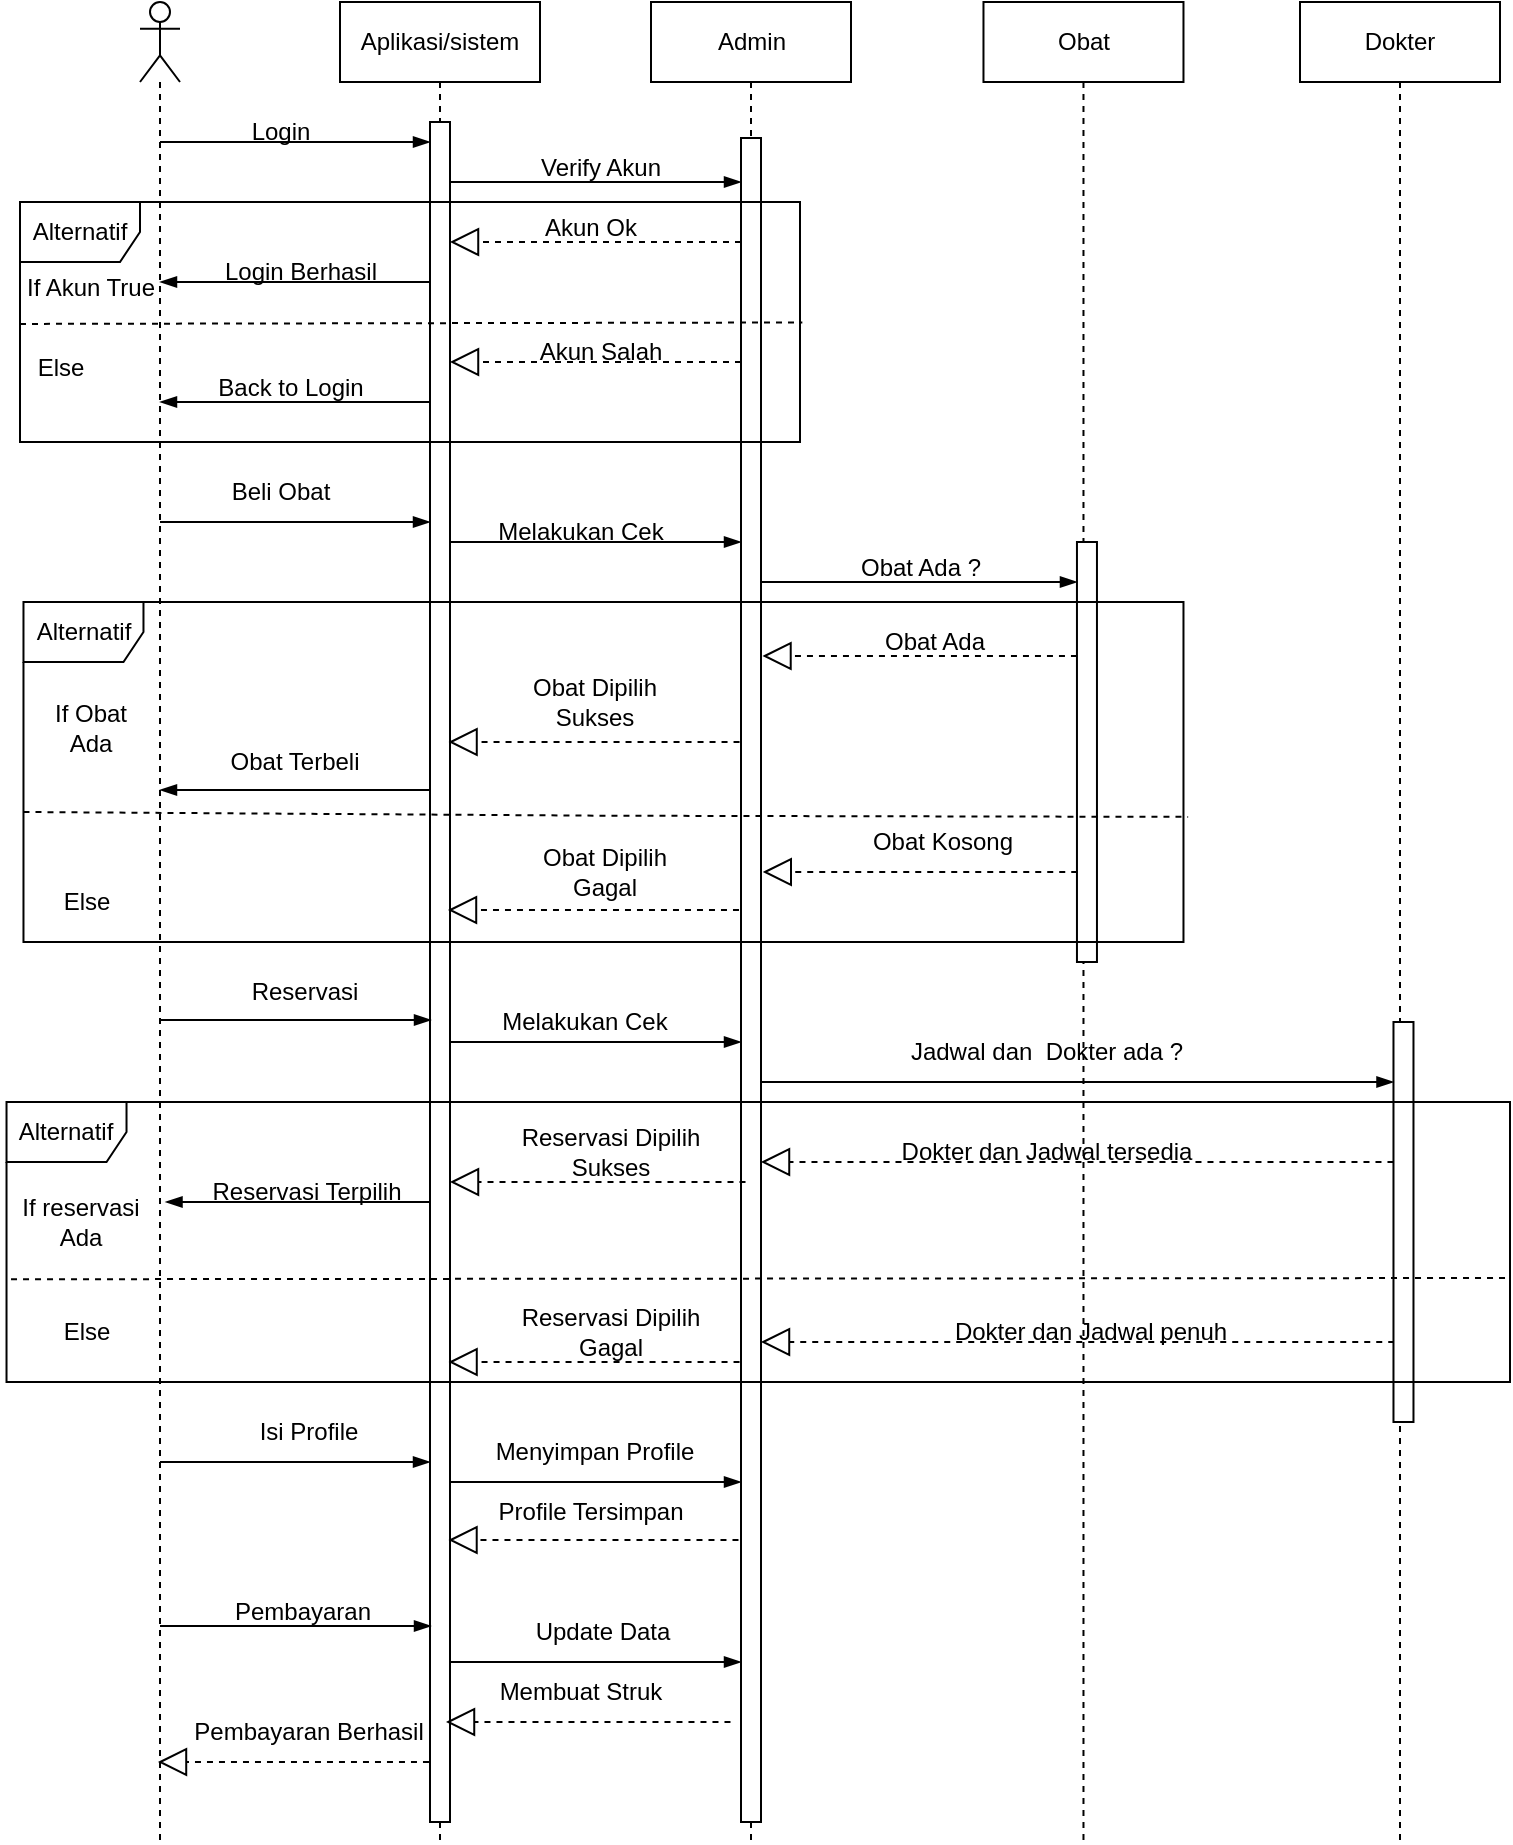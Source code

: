<mxfile version="21.5.2" type="device">
  <diagram name="Page-1" id="r4VTb0ssrBxQNhfeXtvr">
    <mxGraphModel dx="1050" dy="573" grid="1" gridSize="10" guides="1" tooltips="1" connect="1" arrows="1" fold="1" page="1" pageScale="1" pageWidth="850" pageHeight="1100" math="0" shadow="0">
      <root>
        <mxCell id="0" />
        <mxCell id="1" parent="0" />
        <mxCell id="B28JgsS_OCIwYc22QyEA-1" value="" style="shape=umlLifeline;perimeter=lifelinePerimeter;whiteSpace=wrap;html=1;container=1;dropTarget=0;collapsible=0;recursiveResize=0;outlineConnect=0;portConstraint=eastwest;newEdgeStyle={&quot;edgeStyle&quot;:&quot;elbowEdgeStyle&quot;,&quot;elbow&quot;:&quot;vertical&quot;,&quot;curved&quot;:0,&quot;rounded&quot;:0};participant=umlActor;" parent="1" vertex="1">
          <mxGeometry x="130" y="40" width="20" height="920" as="geometry" />
        </mxCell>
        <mxCell id="B28JgsS_OCIwYc22QyEA-2" value="Aplikasi/sistem" style="shape=umlLifeline;perimeter=lifelinePerimeter;whiteSpace=wrap;html=1;container=1;dropTarget=0;collapsible=0;recursiveResize=0;outlineConnect=0;portConstraint=eastwest;newEdgeStyle={&quot;edgeStyle&quot;:&quot;elbowEdgeStyle&quot;,&quot;elbow&quot;:&quot;vertical&quot;,&quot;curved&quot;:0,&quot;rounded&quot;:0};" parent="1" vertex="1">
          <mxGeometry x="230" y="40" width="100" height="920" as="geometry" />
        </mxCell>
        <mxCell id="B28JgsS_OCIwYc22QyEA-71" value="" style="html=1;points=[];perimeter=orthogonalPerimeter;outlineConnect=0;targetShapes=umlLifeline;portConstraint=eastwest;newEdgeStyle={&quot;edgeStyle&quot;:&quot;elbowEdgeStyle&quot;,&quot;elbow&quot;:&quot;vertical&quot;,&quot;curved&quot;:0,&quot;rounded&quot;:0};" parent="B28JgsS_OCIwYc22QyEA-2" vertex="1">
          <mxGeometry x="45" y="60" width="10" height="850" as="geometry" />
        </mxCell>
        <mxCell id="B28JgsS_OCIwYc22QyEA-3" value="Admin" style="shape=umlLifeline;perimeter=lifelinePerimeter;whiteSpace=wrap;html=1;container=1;dropTarget=0;collapsible=0;recursiveResize=0;outlineConnect=0;portConstraint=eastwest;newEdgeStyle={&quot;edgeStyle&quot;:&quot;elbowEdgeStyle&quot;,&quot;elbow&quot;:&quot;vertical&quot;,&quot;curved&quot;:0,&quot;rounded&quot;:0};" parent="1" vertex="1">
          <mxGeometry x="385.5" y="40" width="100" height="920" as="geometry" />
        </mxCell>
        <mxCell id="B28JgsS_OCIwYc22QyEA-72" value="" style="html=1;points=[];perimeter=orthogonalPerimeter;outlineConnect=0;targetShapes=umlLifeline;portConstraint=eastwest;newEdgeStyle={&quot;edgeStyle&quot;:&quot;elbowEdgeStyle&quot;,&quot;elbow&quot;:&quot;vertical&quot;,&quot;curved&quot;:0,&quot;rounded&quot;:0};" parent="B28JgsS_OCIwYc22QyEA-3" vertex="1">
          <mxGeometry x="45" y="68" width="10" height="842" as="geometry" />
        </mxCell>
        <mxCell id="B28JgsS_OCIwYc22QyEA-4" value="Obat" style="shape=umlLifeline;perimeter=lifelinePerimeter;whiteSpace=wrap;html=1;container=1;dropTarget=0;collapsible=0;recursiveResize=0;outlineConnect=0;portConstraint=eastwest;newEdgeStyle={&quot;edgeStyle&quot;:&quot;elbowEdgeStyle&quot;,&quot;elbow&quot;:&quot;vertical&quot;,&quot;curved&quot;:0,&quot;rounded&quot;:0};" parent="1" vertex="1">
          <mxGeometry x="551.74" y="40" width="100" height="920" as="geometry" />
        </mxCell>
        <mxCell id="B28JgsS_OCIwYc22QyEA-73" value="" style="html=1;points=[];perimeter=orthogonalPerimeter;outlineConnect=0;targetShapes=umlLifeline;portConstraint=eastwest;newEdgeStyle={&quot;edgeStyle&quot;:&quot;elbowEdgeStyle&quot;,&quot;elbow&quot;:&quot;vertical&quot;,&quot;curved&quot;:0,&quot;rounded&quot;:0};" parent="B28JgsS_OCIwYc22QyEA-4" vertex="1">
          <mxGeometry x="46.74" y="270" width="10" height="210" as="geometry" />
        </mxCell>
        <mxCell id="B28JgsS_OCIwYc22QyEA-7" value="" style="edgeStyle=elbowEdgeStyle;fontSize=12;html=1;endArrow=blockThin;endFill=1;rounded=0;" parent="1" source="B28JgsS_OCIwYc22QyEA-1" target="B28JgsS_OCIwYc22QyEA-71" edge="1">
          <mxGeometry width="160" relative="1" as="geometry">
            <mxPoint x="140" y="110" as="sourcePoint" />
            <mxPoint x="300" y="110" as="targetPoint" />
            <Array as="points">
              <mxPoint x="190" y="110" />
              <mxPoint x="210" y="190" />
            </Array>
          </mxGeometry>
        </mxCell>
        <mxCell id="B28JgsS_OCIwYc22QyEA-8" value="Login" style="text;html=1;align=center;verticalAlign=middle;resizable=0;points=[];autosize=1;strokeColor=none;fillColor=none;" parent="1" vertex="1">
          <mxGeometry x="175" y="90" width="50" height="30" as="geometry" />
        </mxCell>
        <mxCell id="B28JgsS_OCIwYc22QyEA-9" value="" style="edgeStyle=elbowEdgeStyle;fontSize=12;html=1;endArrow=blockThin;endFill=1;rounded=0;" parent="1" source="B28JgsS_OCIwYc22QyEA-71" target="B28JgsS_OCIwYc22QyEA-72" edge="1">
          <mxGeometry width="160" relative="1" as="geometry">
            <mxPoint x="290" y="130" as="sourcePoint" />
            <mxPoint x="430" y="130" as="targetPoint" />
            <Array as="points">
              <mxPoint x="340" y="130" />
              <mxPoint x="360" y="210" />
            </Array>
          </mxGeometry>
        </mxCell>
        <mxCell id="B28JgsS_OCIwYc22QyEA-10" value="Verify Akun" style="text;html=1;align=center;verticalAlign=middle;resizable=0;points=[];autosize=1;strokeColor=none;fillColor=none;" parent="1" vertex="1">
          <mxGeometry x="320" y="108" width="80" height="30" as="geometry" />
        </mxCell>
        <mxCell id="B28JgsS_OCIwYc22QyEA-15" value="" style="endArrow=block;dashed=1;endFill=0;endSize=12;html=1;rounded=0;" parent="1" source="B28JgsS_OCIwYc22QyEA-72" target="B28JgsS_OCIwYc22QyEA-71" edge="1">
          <mxGeometry width="160" relative="1" as="geometry">
            <mxPoint x="440" y="160" as="sourcePoint" />
            <mxPoint x="300" y="160" as="targetPoint" />
            <Array as="points">
              <mxPoint x="390" y="160" />
            </Array>
          </mxGeometry>
        </mxCell>
        <mxCell id="B28JgsS_OCIwYc22QyEA-16" value="Akun Ok" style="text;html=1;align=center;verticalAlign=middle;resizable=0;points=[];autosize=1;strokeColor=none;fillColor=none;" parent="1" vertex="1">
          <mxGeometry x="320" y="138" width="70" height="30" as="geometry" />
        </mxCell>
        <mxCell id="B28JgsS_OCIwYc22QyEA-17" value="Login Berhasil" style="text;html=1;align=center;verticalAlign=middle;resizable=0;points=[];autosize=1;strokeColor=none;fillColor=none;" parent="1" vertex="1">
          <mxGeometry x="160" y="160" width="100" height="30" as="geometry" />
        </mxCell>
        <mxCell id="B28JgsS_OCIwYc22QyEA-19" value="Alternatif" style="shape=umlFrame;whiteSpace=wrap;html=1;pointerEvents=0;" parent="1" vertex="1">
          <mxGeometry x="70" y="140" width="390" height="120" as="geometry" />
        </mxCell>
        <mxCell id="B28JgsS_OCIwYc22QyEA-21" value="" style="endArrow=block;dashed=1;endFill=0;endSize=12;html=1;rounded=0;" parent="1" source="B28JgsS_OCIwYc22QyEA-72" target="B28JgsS_OCIwYc22QyEA-71" edge="1">
          <mxGeometry width="160" relative="1" as="geometry">
            <mxPoint x="450" y="170" as="sourcePoint" />
            <mxPoint x="290" y="170" as="targetPoint" />
            <Array as="points">
              <mxPoint x="400" y="220" />
              <mxPoint x="310" y="220" />
            </Array>
          </mxGeometry>
        </mxCell>
        <mxCell id="B28JgsS_OCIwYc22QyEA-22" value="Akun Salah" style="text;html=1;align=center;verticalAlign=middle;resizable=0;points=[];autosize=1;strokeColor=none;fillColor=none;" parent="1" vertex="1">
          <mxGeometry x="320" y="200" width="80" height="30" as="geometry" />
        </mxCell>
        <mxCell id="B28JgsS_OCIwYc22QyEA-24" value="Back to Login" style="text;html=1;align=center;verticalAlign=middle;resizable=0;points=[];autosize=1;strokeColor=none;fillColor=none;" parent="1" vertex="1">
          <mxGeometry x="155" y="218" width="100" height="30" as="geometry" />
        </mxCell>
        <mxCell id="B28JgsS_OCIwYc22QyEA-25" value="" style="edgeStyle=elbowEdgeStyle;fontSize=12;html=1;endArrow=blockThin;endFill=1;rounded=0;" parent="1" source="B28JgsS_OCIwYc22QyEA-71" target="B28JgsS_OCIwYc22QyEA-1" edge="1">
          <mxGeometry width="160" relative="1" as="geometry">
            <mxPoint x="290" y="140" as="sourcePoint" />
            <mxPoint x="450" y="140" as="targetPoint" />
            <Array as="points">
              <mxPoint x="180" y="180" />
              <mxPoint x="260" y="170" />
              <mxPoint x="370" y="220" />
            </Array>
          </mxGeometry>
        </mxCell>
        <mxCell id="B28JgsS_OCIwYc22QyEA-26" value="" style="edgeStyle=elbowEdgeStyle;fontSize=12;html=1;endArrow=blockThin;endFill=1;rounded=0;" parent="1" source="B28JgsS_OCIwYc22QyEA-71" target="B28JgsS_OCIwYc22QyEA-1" edge="1">
          <mxGeometry width="160" relative="1" as="geometry">
            <mxPoint x="290" y="190" as="sourcePoint" />
            <mxPoint x="150" y="190" as="targetPoint" />
            <Array as="points">
              <mxPoint x="220" y="240" />
              <mxPoint x="190" y="190" />
              <mxPoint x="270" y="180" />
              <mxPoint x="380" y="230" />
            </Array>
          </mxGeometry>
        </mxCell>
        <mxCell id="B28JgsS_OCIwYc22QyEA-29" value="Beli Obat" style="text;html=1;align=center;verticalAlign=middle;resizable=0;points=[];autosize=1;strokeColor=none;fillColor=none;" parent="1" vertex="1">
          <mxGeometry x="165" y="270" width="70" height="30" as="geometry" />
        </mxCell>
        <mxCell id="B28JgsS_OCIwYc22QyEA-31" value="Melakukan Cek" style="text;html=1;align=center;verticalAlign=middle;resizable=0;points=[];autosize=1;strokeColor=none;fillColor=none;" parent="1" vertex="1">
          <mxGeometry x="295" y="290" width="110" height="30" as="geometry" />
        </mxCell>
        <mxCell id="B28JgsS_OCIwYc22QyEA-32" value="" style="edgeStyle=elbowEdgeStyle;fontSize=12;html=1;endArrow=blockThin;endFill=1;rounded=0;" parent="1" source="B28JgsS_OCIwYc22QyEA-71" target="B28JgsS_OCIwYc22QyEA-72" edge="1">
          <mxGeometry width="160" relative="1" as="geometry">
            <mxPoint x="280" y="310" as="sourcePoint" />
            <mxPoint x="440" y="310" as="targetPoint" />
            <Array as="points">
              <mxPoint x="340" y="310" />
              <mxPoint x="360" y="390" />
            </Array>
          </mxGeometry>
        </mxCell>
        <mxCell id="B28JgsS_OCIwYc22QyEA-49" value="" style="endArrow=block;dashed=1;endFill=0;endSize=12;html=1;rounded=0;" parent="1" edge="1" source="B28JgsS_OCIwYc22QyEA-73">
          <mxGeometry width="160" relative="1" as="geometry">
            <mxPoint x="621.24" y="367" as="sourcePoint" />
            <mxPoint x="441.24" y="367" as="targetPoint" />
            <Array as="points">
              <mxPoint x="511.74" y="367" />
            </Array>
          </mxGeometry>
        </mxCell>
        <mxCell id="B28JgsS_OCIwYc22QyEA-50" value="Obat Ada" style="text;html=1;align=center;verticalAlign=middle;resizable=0;points=[];autosize=1;strokeColor=none;fillColor=none;" parent="1" vertex="1">
          <mxGeometry x="491.74" y="345" width="70" height="30" as="geometry" />
        </mxCell>
        <mxCell id="B28JgsS_OCIwYc22QyEA-54" value="" style="endArrow=block;dashed=1;endFill=0;endSize=12;html=1;rounded=0;" parent="1" edge="1" target="B28JgsS_OCIwYc22QyEA-72">
          <mxGeometry width="160" relative="1" as="geometry">
            <mxPoint x="763.12" y="710" as="sourcePoint" />
            <mxPoint x="446.88" y="710" as="targetPoint" />
            <Array as="points">
              <mxPoint x="571.88" y="710" />
            </Array>
          </mxGeometry>
        </mxCell>
        <mxCell id="B28JgsS_OCIwYc22QyEA-56" value="" style="endArrow=block;dashed=1;endFill=0;endSize=12;html=1;rounded=0;" parent="1" edge="1">
          <mxGeometry width="160" relative="1" as="geometry">
            <mxPoint x="429.77" y="410" as="sourcePoint" />
            <mxPoint x="284.27" y="410" as="targetPoint" />
            <Array as="points" />
          </mxGeometry>
        </mxCell>
        <mxCell id="B28JgsS_OCIwYc22QyEA-57" value="Obat Dipilih&lt;br&gt;Sukses" style="text;html=1;align=center;verticalAlign=middle;resizable=0;points=[];autosize=1;strokeColor=none;fillColor=none;" parent="1" vertex="1">
          <mxGeometry x="311.74" y="370" width="90" height="40" as="geometry" />
        </mxCell>
        <mxCell id="B28JgsS_OCIwYc22QyEA-58" value="" style="edgeStyle=elbowEdgeStyle;fontSize=12;html=1;endArrow=blockThin;endFill=1;rounded=0;" parent="1" source="B28JgsS_OCIwYc22QyEA-71" target="B28JgsS_OCIwYc22QyEA-1" edge="1">
          <mxGeometry width="160" relative="1" as="geometry">
            <mxPoint x="275" y="434" as="sourcePoint" />
            <mxPoint x="135" y="434" as="targetPoint" />
            <Array as="points">
              <mxPoint x="205.5" y="434" />
            </Array>
          </mxGeometry>
        </mxCell>
        <mxCell id="B28JgsS_OCIwYc22QyEA-59" value="Obat Terbeli" style="text;html=1;align=center;verticalAlign=middle;resizable=0;points=[];autosize=1;strokeColor=none;fillColor=none;" parent="1" vertex="1">
          <mxGeometry x="161.74" y="405" width="90" height="30" as="geometry" />
        </mxCell>
        <mxCell id="B28JgsS_OCIwYc22QyEA-60" value="" style="endArrow=block;dashed=1;endFill=0;endSize=12;html=1;rounded=0;" parent="1" edge="1">
          <mxGeometry width="160" relative="1" as="geometry">
            <mxPoint x="598.62" y="475" as="sourcePoint" />
            <mxPoint x="441.38" y="475" as="targetPoint" />
            <Array as="points">
              <mxPoint x="521.88" y="475" />
            </Array>
          </mxGeometry>
        </mxCell>
        <mxCell id="B28JgsS_OCIwYc22QyEA-61" value="Obat Kosong" style="text;html=1;align=center;verticalAlign=middle;resizable=0;points=[];autosize=1;strokeColor=none;fillColor=none;" parent="1" vertex="1">
          <mxGeometry x="485.5" y="445" width="90" height="30" as="geometry" />
        </mxCell>
        <mxCell id="B28JgsS_OCIwYc22QyEA-62" value="" style="endArrow=block;dashed=1;endFill=0;endSize=12;html=1;rounded=0;" parent="1" edge="1">
          <mxGeometry width="160" relative="1" as="geometry">
            <mxPoint x="429.49" y="494" as="sourcePoint" />
            <mxPoint x="283.99" y="494" as="targetPoint" />
            <Array as="points">
              <mxPoint x="349.49" y="494" />
            </Array>
          </mxGeometry>
        </mxCell>
        <mxCell id="B28JgsS_OCIwYc22QyEA-63" value="Obat Dipilih&lt;br&gt;Gagal" style="text;html=1;align=center;verticalAlign=middle;resizable=0;points=[];autosize=1;strokeColor=none;fillColor=none;" parent="1" vertex="1">
          <mxGeometry x="316.74" y="455" width="90" height="40" as="geometry" />
        </mxCell>
        <mxCell id="B28JgsS_OCIwYc22QyEA-65" value="" style="edgeStyle=elbowEdgeStyle;fontSize=12;html=1;endArrow=blockThin;endFill=1;rounded=0;" parent="1" source="B28JgsS_OCIwYc22QyEA-1" target="B28JgsS_OCIwYc22QyEA-71" edge="1">
          <mxGeometry width="160" relative="1" as="geometry">
            <mxPoint x="137.76" y="770" as="sourcePoint" />
            <mxPoint x="273.26" y="770" as="targetPoint" />
            <Array as="points">
              <mxPoint x="238.26" y="770" />
              <mxPoint x="208.26" y="780" />
            </Array>
          </mxGeometry>
        </mxCell>
        <mxCell id="B28JgsS_OCIwYc22QyEA-66" value="Alternatif" style="shape=umlFrame;whiteSpace=wrap;html=1;pointerEvents=0;" parent="1" vertex="1">
          <mxGeometry x="71.74" y="340" width="580" height="170" as="geometry" />
        </mxCell>
        <mxCell id="B28JgsS_OCIwYc22QyEA-67" value="Isi Profile" style="text;html=1;align=center;verticalAlign=middle;resizable=0;points=[];autosize=1;strokeColor=none;fillColor=none;" parent="1" vertex="1">
          <mxGeometry x="179.27" y="740" width="70" height="30" as="geometry" />
        </mxCell>
        <mxCell id="B28JgsS_OCIwYc22QyEA-68" value="" style="endArrow=none;dashed=1;html=1;rounded=0;exitX=-0.002;exitY=0.542;exitDx=0;exitDy=0;exitPerimeter=0;entryX=1.004;entryY=0.632;entryDx=0;entryDy=0;entryPerimeter=0;" parent="1" target="B28JgsS_OCIwYc22QyEA-66" edge="1">
          <mxGeometry width="50" height="50" relative="1" as="geometry">
            <mxPoint x="71.74" y="445" as="sourcePoint" />
            <mxPoint x="655.22" y="446.36" as="targetPoint" />
            <Array as="points">
              <mxPoint x="363.16" y="446.86" />
            </Array>
          </mxGeometry>
        </mxCell>
        <mxCell id="Nk2yV5dhnhrp75T1H9YL-1" value="" style="edgeStyle=elbowEdgeStyle;fontSize=12;html=1;endArrow=blockThin;endFill=1;rounded=0;" parent="1" source="B28JgsS_OCIwYc22QyEA-72" target="B28JgsS_OCIwYc22QyEA-73" edge="1">
          <mxGeometry width="160" relative="1" as="geometry">
            <mxPoint x="450" y="330" as="sourcePoint" />
            <mxPoint x="610" y="330" as="targetPoint" />
            <Array as="points">
              <mxPoint x="540" y="330" />
              <mxPoint x="530" y="410" />
            </Array>
          </mxGeometry>
        </mxCell>
        <mxCell id="Nk2yV5dhnhrp75T1H9YL-2" value="Obat Ada ?" style="text;html=1;align=center;verticalAlign=middle;resizable=0;points=[];autosize=1;strokeColor=none;fillColor=none;" parent="1" vertex="1">
          <mxGeometry x="480" y="308" width="80" height="30" as="geometry" />
        </mxCell>
        <mxCell id="Nk2yV5dhnhrp75T1H9YL-3" value="" style="endArrow=none;dashed=1;html=1;rounded=0;entryX=1.003;entryY=0.502;entryDx=0;entryDy=0;entryPerimeter=0;exitX=0;exitY=0.508;exitDx=0;exitDy=0;exitPerimeter=0;" parent="1" source="B28JgsS_OCIwYc22QyEA-19" target="B28JgsS_OCIwYc22QyEA-19" edge="1">
          <mxGeometry width="50" height="50" relative="1" as="geometry">
            <mxPoint x="260" y="220" as="sourcePoint" />
            <mxPoint x="310" y="170" as="targetPoint" />
          </mxGeometry>
        </mxCell>
        <mxCell id="Nk2yV5dhnhrp75T1H9YL-6" value="" style="edgeStyle=elbowEdgeStyle;fontSize=12;html=1;endArrow=blockThin;endFill=1;rounded=0;" parent="1" source="B28JgsS_OCIwYc22QyEA-71" target="B28JgsS_OCIwYc22QyEA-72" edge="1">
          <mxGeometry width="160" relative="1" as="geometry">
            <mxPoint x="288.37" y="780" as="sourcePoint" />
            <mxPoint x="425.11" y="780" as="targetPoint" />
            <Array as="points">
              <mxPoint x="355.87" y="780" />
            </Array>
          </mxGeometry>
        </mxCell>
        <mxCell id="Nk2yV5dhnhrp75T1H9YL-7" value="Menyimpan Profile" style="text;html=1;align=center;verticalAlign=middle;resizable=0;points=[];autosize=1;strokeColor=none;fillColor=none;" parent="1" vertex="1">
          <mxGeometry x="296.74" y="750" width="120" height="30" as="geometry" />
        </mxCell>
        <mxCell id="Nk2yV5dhnhrp75T1H9YL-8" value="" style="endArrow=block;dashed=1;endFill=0;endSize=12;html=1;rounded=0;" parent="1" edge="1">
          <mxGeometry width="160" relative="1" as="geometry">
            <mxPoint x="429.24" y="809" as="sourcePoint" />
            <mxPoint x="284.24" y="809" as="targetPoint" />
            <Array as="points" />
          </mxGeometry>
        </mxCell>
        <mxCell id="Nk2yV5dhnhrp75T1H9YL-9" value="Profile Tersimpan" style="text;html=1;align=center;verticalAlign=middle;resizable=0;points=[];autosize=1;strokeColor=none;fillColor=none;" parent="1" vertex="1">
          <mxGeometry x="295" y="780" width="120" height="30" as="geometry" />
        </mxCell>
        <mxCell id="Nk2yV5dhnhrp75T1H9YL-10" value="" style="edgeStyle=elbowEdgeStyle;fontSize=12;html=1;endArrow=blockThin;endFill=1;rounded=0;" parent="1" edge="1">
          <mxGeometry width="160" relative="1" as="geometry">
            <mxPoint x="140" y="852" as="sourcePoint" />
            <mxPoint x="275.5" y="852" as="targetPoint" />
            <Array as="points">
              <mxPoint x="209.74" y="852" />
            </Array>
          </mxGeometry>
        </mxCell>
        <mxCell id="Nk2yV5dhnhrp75T1H9YL-11" value="Pembayaran" style="text;html=1;align=center;verticalAlign=middle;resizable=0;points=[];autosize=1;strokeColor=none;fillColor=none;" parent="1" vertex="1">
          <mxGeometry x="165.5" y="830" width="90" height="30" as="geometry" />
        </mxCell>
        <mxCell id="Nk2yV5dhnhrp75T1H9YL-14" value="" style="edgeStyle=elbowEdgeStyle;fontSize=12;html=1;endArrow=blockThin;endFill=1;rounded=0;" parent="1" source="B28JgsS_OCIwYc22QyEA-71" target="B28JgsS_OCIwYc22QyEA-72" edge="1">
          <mxGeometry width="160" relative="1" as="geometry">
            <mxPoint x="235" y="870" as="sourcePoint" />
            <mxPoint x="428.26" y="870" as="targetPoint" />
            <Array as="points">
              <mxPoint x="345.5" y="870" />
            </Array>
          </mxGeometry>
        </mxCell>
        <mxCell id="Nk2yV5dhnhrp75T1H9YL-16" value="Update Data" style="text;html=1;align=center;verticalAlign=middle;resizable=0;points=[];autosize=1;strokeColor=none;fillColor=none;" parent="1" vertex="1">
          <mxGeometry x="315.5" y="840" width="90" height="30" as="geometry" />
        </mxCell>
        <mxCell id="Nk2yV5dhnhrp75T1H9YL-19" value="" style="endArrow=block;dashed=1;endFill=0;endSize=12;html=1;rounded=0;" parent="1" edge="1">
          <mxGeometry width="160" relative="1" as="geometry">
            <mxPoint x="425.24" y="900" as="sourcePoint" />
            <mxPoint x="283" y="900" as="targetPoint" />
            <Array as="points" />
          </mxGeometry>
        </mxCell>
        <mxCell id="Nk2yV5dhnhrp75T1H9YL-20" value="Membuat Struk" style="text;html=1;align=center;verticalAlign=middle;resizable=0;points=[];autosize=1;strokeColor=none;fillColor=none;" parent="1" vertex="1">
          <mxGeometry x="300" y="870" width="100" height="30" as="geometry" />
        </mxCell>
        <mxCell id="Nk2yV5dhnhrp75T1H9YL-21" value="" style="endArrow=block;dashed=1;endFill=0;endSize=12;html=1;rounded=0;" parent="1" edge="1">
          <mxGeometry width="160" relative="1" as="geometry">
            <mxPoint x="274.49" y="920" as="sourcePoint" />
            <mxPoint x="138.99" y="920" as="targetPoint" />
            <Array as="points" />
          </mxGeometry>
        </mxCell>
        <mxCell id="Nk2yV5dhnhrp75T1H9YL-22" value="Pembayaran Berhasil" style="text;html=1;align=center;verticalAlign=middle;resizable=0;points=[];autosize=1;strokeColor=none;fillColor=none;" parent="1" vertex="1">
          <mxGeometry x="144.27" y="890" width="140" height="30" as="geometry" />
        </mxCell>
        <mxCell id="Nk2yV5dhnhrp75T1H9YL-23" value="If Akun True" style="text;html=1;align=center;verticalAlign=middle;resizable=0;points=[];autosize=1;strokeColor=none;fillColor=none;" parent="1" vertex="1">
          <mxGeometry x="60" y="168" width="90" height="30" as="geometry" />
        </mxCell>
        <mxCell id="Nk2yV5dhnhrp75T1H9YL-24" value="Else" style="text;html=1;align=center;verticalAlign=middle;resizable=0;points=[];autosize=1;strokeColor=none;fillColor=none;" parent="1" vertex="1">
          <mxGeometry x="65" y="208" width="50" height="30" as="geometry" />
        </mxCell>
        <mxCell id="Nk2yV5dhnhrp75T1H9YL-25" value="If Obat&lt;br&gt;Ada" style="text;html=1;align=center;verticalAlign=middle;resizable=0;points=[];autosize=1;strokeColor=none;fillColor=none;" parent="1" vertex="1">
          <mxGeometry x="75" y="383" width="60" height="40" as="geometry" />
        </mxCell>
        <mxCell id="Nk2yV5dhnhrp75T1H9YL-26" value="Else" style="text;html=1;align=center;verticalAlign=middle;resizable=0;points=[];autosize=1;strokeColor=none;fillColor=none;" parent="1" vertex="1">
          <mxGeometry x="78.26" y="475" width="50" height="30" as="geometry" />
        </mxCell>
        <mxCell id="yp6Ddjjj-WZfXBPIsY0a-1" value="Dokter" style="shape=umlLifeline;perimeter=lifelinePerimeter;whiteSpace=wrap;html=1;container=1;dropTarget=0;collapsible=0;recursiveResize=0;outlineConnect=0;portConstraint=eastwest;newEdgeStyle={&quot;edgeStyle&quot;:&quot;elbowEdgeStyle&quot;,&quot;elbow&quot;:&quot;vertical&quot;,&quot;curved&quot;:0,&quot;rounded&quot;:0};" vertex="1" parent="1">
          <mxGeometry x="710" y="40" width="100" height="920" as="geometry" />
        </mxCell>
        <mxCell id="yp6Ddjjj-WZfXBPIsY0a-2" value="" style="html=1;points=[];perimeter=orthogonalPerimeter;outlineConnect=0;targetShapes=umlLifeline;portConstraint=eastwest;newEdgeStyle={&quot;edgeStyle&quot;:&quot;elbowEdgeStyle&quot;,&quot;elbow&quot;:&quot;vertical&quot;,&quot;curved&quot;:0,&quot;rounded&quot;:0};" vertex="1" parent="yp6Ddjjj-WZfXBPIsY0a-1">
          <mxGeometry x="46.74" y="510" width="10" height="200" as="geometry" />
        </mxCell>
        <mxCell id="yp6Ddjjj-WZfXBPIsY0a-3" value="Alternatif" style="shape=umlFrame;whiteSpace=wrap;html=1;pointerEvents=0;" vertex="1" parent="1">
          <mxGeometry x="63.26" y="590" width="751.74" height="140" as="geometry" />
        </mxCell>
        <mxCell id="yp6Ddjjj-WZfXBPIsY0a-4" value="" style="edgeStyle=elbowEdgeStyle;fontSize=12;html=1;endArrow=blockThin;endFill=1;rounded=0;" edge="1" parent="1">
          <mxGeometry width="160" relative="1" as="geometry">
            <mxPoint x="140" y="549" as="sourcePoint" />
            <mxPoint x="275.5" y="549" as="targetPoint" />
            <Array as="points">
              <mxPoint x="210.5" y="549" />
              <mxPoint x="207.24" y="629" />
            </Array>
          </mxGeometry>
        </mxCell>
        <mxCell id="yp6Ddjjj-WZfXBPIsY0a-5" value="Reservasi" style="text;html=1;align=center;verticalAlign=middle;resizable=0;points=[];autosize=1;strokeColor=none;fillColor=none;" vertex="1" parent="1">
          <mxGeometry x="171.74" y="520" width="80" height="30" as="geometry" />
        </mxCell>
        <mxCell id="yp6Ddjjj-WZfXBPIsY0a-6" value="" style="edgeStyle=elbowEdgeStyle;fontSize=12;html=1;endArrow=blockThin;endFill=1;rounded=0;" edge="1" parent="1" source="B28JgsS_OCIwYc22QyEA-1" target="B28JgsS_OCIwYc22QyEA-71">
          <mxGeometry width="160" relative="1" as="geometry">
            <mxPoint x="141.5" y="300" as="sourcePoint" />
            <mxPoint x="278.5" y="300" as="targetPoint" />
            <Array as="points">
              <mxPoint x="196.5" y="300" />
              <mxPoint x="216.5" y="380" />
            </Array>
          </mxGeometry>
        </mxCell>
        <mxCell id="yp6Ddjjj-WZfXBPIsY0a-7" value="" style="edgeStyle=elbowEdgeStyle;fontSize=12;html=1;endArrow=blockThin;endFill=1;rounded=0;" edge="1" parent="1" source="B28JgsS_OCIwYc22QyEA-71" target="B28JgsS_OCIwYc22QyEA-72">
          <mxGeometry width="160" relative="1" as="geometry">
            <mxPoint x="287.25" y="560" as="sourcePoint" />
            <mxPoint x="432.75" y="560" as="targetPoint" />
            <Array as="points">
              <mxPoint x="344.25" y="560" />
              <mxPoint x="364.25" y="640" />
            </Array>
          </mxGeometry>
        </mxCell>
        <mxCell id="yp6Ddjjj-WZfXBPIsY0a-8" value="Melakukan Cek" style="text;html=1;align=center;verticalAlign=middle;resizable=0;points=[];autosize=1;strokeColor=none;fillColor=none;" vertex="1" parent="1">
          <mxGeometry x="296.74" y="535" width="110" height="30" as="geometry" />
        </mxCell>
        <mxCell id="yp6Ddjjj-WZfXBPIsY0a-10" value="" style="edgeStyle=elbowEdgeStyle;fontSize=12;html=1;endArrow=blockThin;endFill=1;rounded=0;" edge="1" parent="1" source="B28JgsS_OCIwYc22QyEA-72" target="yp6Ddjjj-WZfXBPIsY0a-2">
          <mxGeometry width="160" relative="1" as="geometry">
            <mxPoint x="445.5" y="580" as="sourcePoint" />
            <mxPoint x="764.5" y="580" as="targetPoint" />
            <Array as="points">
              <mxPoint x="555" y="580" />
              <mxPoint x="545" y="660" />
            </Array>
          </mxGeometry>
        </mxCell>
        <mxCell id="yp6Ddjjj-WZfXBPIsY0a-11" value="Jadwal dan&amp;nbsp; Dokter ada ?" style="text;html=1;align=center;verticalAlign=middle;resizable=0;points=[];autosize=1;strokeColor=none;fillColor=none;" vertex="1" parent="1">
          <mxGeometry x="503.26" y="550" width="160" height="30" as="geometry" />
        </mxCell>
        <mxCell id="yp6Ddjjj-WZfXBPIsY0a-12" value="" style="endArrow=block;dashed=1;endFill=0;endSize=12;html=1;rounded=0;" edge="1" parent="1" source="yp6Ddjjj-WZfXBPIsY0a-2" target="B28JgsS_OCIwYc22QyEA-72">
          <mxGeometry width="160" relative="1" as="geometry">
            <mxPoint x="762.76" y="620" as="sourcePoint" />
            <mxPoint x="435" y="620" as="targetPoint" />
            <Array as="points">
              <mxPoint x="603.76" y="620" />
            </Array>
          </mxGeometry>
        </mxCell>
        <mxCell id="yp6Ddjjj-WZfXBPIsY0a-13" value="Dokter dan Jadwal tersedia" style="text;html=1;align=center;verticalAlign=middle;resizable=0;points=[];autosize=1;strokeColor=none;fillColor=none;" vertex="1" parent="1">
          <mxGeometry x="498.26" y="600" width="170" height="30" as="geometry" />
        </mxCell>
        <mxCell id="yp6Ddjjj-WZfXBPIsY0a-14" value="Reservasi Dipilih&lt;br&gt;Sukses" style="text;html=1;align=center;verticalAlign=middle;resizable=0;points=[];autosize=1;strokeColor=none;fillColor=none;" vertex="1" parent="1">
          <mxGeometry x="310" y="595" width="110" height="40" as="geometry" />
        </mxCell>
        <mxCell id="yp6Ddjjj-WZfXBPIsY0a-15" value="" style="endArrow=block;dashed=1;endFill=0;endSize=12;html=1;rounded=0;" edge="1" parent="1" target="B28JgsS_OCIwYc22QyEA-71">
          <mxGeometry width="160" relative="1" as="geometry">
            <mxPoint x="432.75" y="630" as="sourcePoint" />
            <mxPoint x="287.25" y="630" as="targetPoint" />
            <Array as="points" />
          </mxGeometry>
        </mxCell>
        <mxCell id="yp6Ddjjj-WZfXBPIsY0a-16" value="" style="edgeStyle=elbowEdgeStyle;fontSize=12;html=1;endArrow=blockThin;endFill=1;rounded=0;" edge="1" parent="1" source="B28JgsS_OCIwYc22QyEA-71">
          <mxGeometry width="160" relative="1" as="geometry">
            <mxPoint x="278.26" y="640" as="sourcePoint" />
            <mxPoint x="142.76" y="640" as="targetPoint" />
            <Array as="points">
              <mxPoint x="208" y="640" />
            </Array>
          </mxGeometry>
        </mxCell>
        <mxCell id="yp6Ddjjj-WZfXBPIsY0a-17" value="Reservasi Terpilih" style="text;html=1;align=center;verticalAlign=middle;resizable=0;points=[];autosize=1;strokeColor=none;fillColor=none;" vertex="1" parent="1">
          <mxGeometry x="153.26" y="620" width="120" height="30" as="geometry" />
        </mxCell>
        <mxCell id="yp6Ddjjj-WZfXBPIsY0a-18" value="" style="endArrow=none;dashed=1;html=1;rounded=0;exitX=0.003;exitY=0.633;exitDx=0;exitDy=0;exitPerimeter=0;" edge="1" parent="1" source="yp6Ddjjj-WZfXBPIsY0a-3">
          <mxGeometry width="50" height="50" relative="1" as="geometry">
            <mxPoint x="78.26" y="677.78" as="sourcePoint" />
            <mxPoint x="813.26" y="678" as="targetPoint" />
          </mxGeometry>
        </mxCell>
        <mxCell id="yp6Ddjjj-WZfXBPIsY0a-19" value="If reservasi&lt;br&gt;Ada" style="text;html=1;align=center;verticalAlign=middle;resizable=0;points=[];autosize=1;strokeColor=none;fillColor=none;" vertex="1" parent="1">
          <mxGeometry x="60" y="630" width="80" height="40" as="geometry" />
        </mxCell>
        <mxCell id="yp6Ddjjj-WZfXBPIsY0a-20" value="Else" style="text;html=1;align=center;verticalAlign=middle;resizable=0;points=[];autosize=1;strokeColor=none;fillColor=none;" vertex="1" parent="1">
          <mxGeometry x="78.26" y="690" width="50" height="30" as="geometry" />
        </mxCell>
        <mxCell id="yp6Ddjjj-WZfXBPIsY0a-21" value="Dokter dan Jadwal penuh" style="text;html=1;align=center;verticalAlign=middle;resizable=0;points=[];autosize=1;strokeColor=none;fillColor=none;" vertex="1" parent="1">
          <mxGeometry x="525" y="690" width="160" height="30" as="geometry" />
        </mxCell>
        <mxCell id="yp6Ddjjj-WZfXBPIsY0a-22" value="" style="endArrow=block;dashed=1;endFill=0;endSize=12;html=1;rounded=0;" edge="1" parent="1">
          <mxGeometry width="160" relative="1" as="geometry">
            <mxPoint x="429.77" y="720" as="sourcePoint" />
            <mxPoint x="284.27" y="720" as="targetPoint" />
            <Array as="points" />
          </mxGeometry>
        </mxCell>
        <mxCell id="yp6Ddjjj-WZfXBPIsY0a-23" value="Reservasi Dipilih&lt;br&gt;Gagal" style="text;html=1;align=center;verticalAlign=middle;resizable=0;points=[];autosize=1;strokeColor=none;fillColor=none;" vertex="1" parent="1">
          <mxGeometry x="310" y="685" width="110" height="40" as="geometry" />
        </mxCell>
      </root>
    </mxGraphModel>
  </diagram>
</mxfile>
